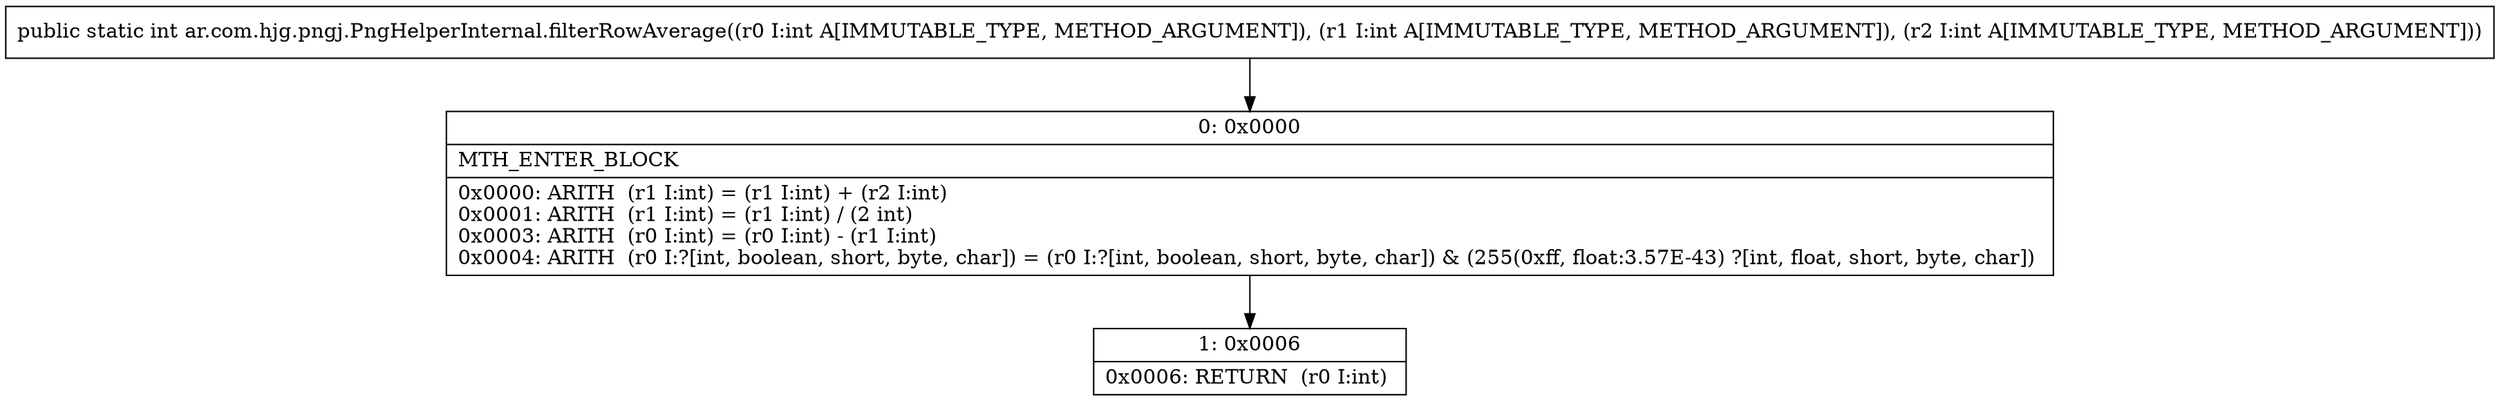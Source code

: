 digraph "CFG forar.com.hjg.pngj.PngHelperInternal.filterRowAverage(III)I" {
Node_0 [shape=record,label="{0\:\ 0x0000|MTH_ENTER_BLOCK\l|0x0000: ARITH  (r1 I:int) = (r1 I:int) + (r2 I:int) \l0x0001: ARITH  (r1 I:int) = (r1 I:int) \/ (2 int) \l0x0003: ARITH  (r0 I:int) = (r0 I:int) \- (r1 I:int) \l0x0004: ARITH  (r0 I:?[int, boolean, short, byte, char]) = (r0 I:?[int, boolean, short, byte, char]) & (255(0xff, float:3.57E\-43) ?[int, float, short, byte, char]) \l}"];
Node_1 [shape=record,label="{1\:\ 0x0006|0x0006: RETURN  (r0 I:int) \l}"];
MethodNode[shape=record,label="{public static int ar.com.hjg.pngj.PngHelperInternal.filterRowAverage((r0 I:int A[IMMUTABLE_TYPE, METHOD_ARGUMENT]), (r1 I:int A[IMMUTABLE_TYPE, METHOD_ARGUMENT]), (r2 I:int A[IMMUTABLE_TYPE, METHOD_ARGUMENT])) }"];
MethodNode -> Node_0;
Node_0 -> Node_1;
}

